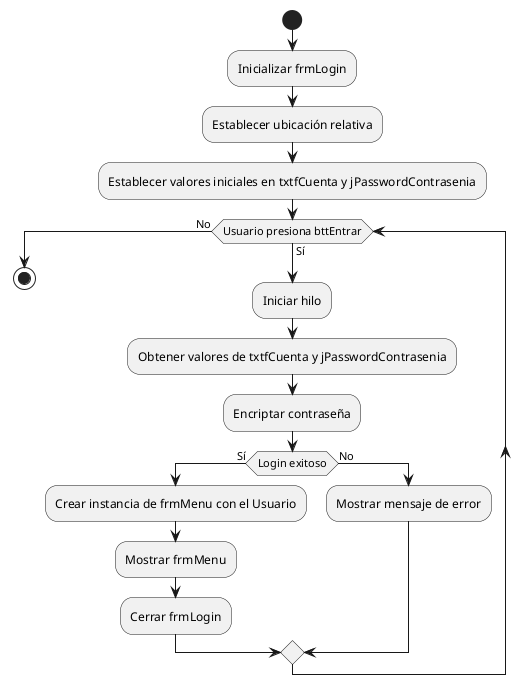 @startuml
start
:Inicializar frmLogin;
:Establecer ubicación relativa;
:Establecer valores iniciales en txtfCuenta y jPasswordContrasenia;
while (Usuario presiona bttEntrar) is (Sí)
  :Iniciar hilo;
  :Obtener valores de txtfCuenta y jPasswordContrasenia;
  :Encriptar contraseña;
  if (Login exitoso) then (Sí)
    :Crear instancia de frmMenu con el Usuario;
    :Mostrar frmMenu;
    :Cerrar frmLogin;
  else (No)
    :Mostrar mensaje de error;
  endif
endwhile (No)
stop
@enduml
